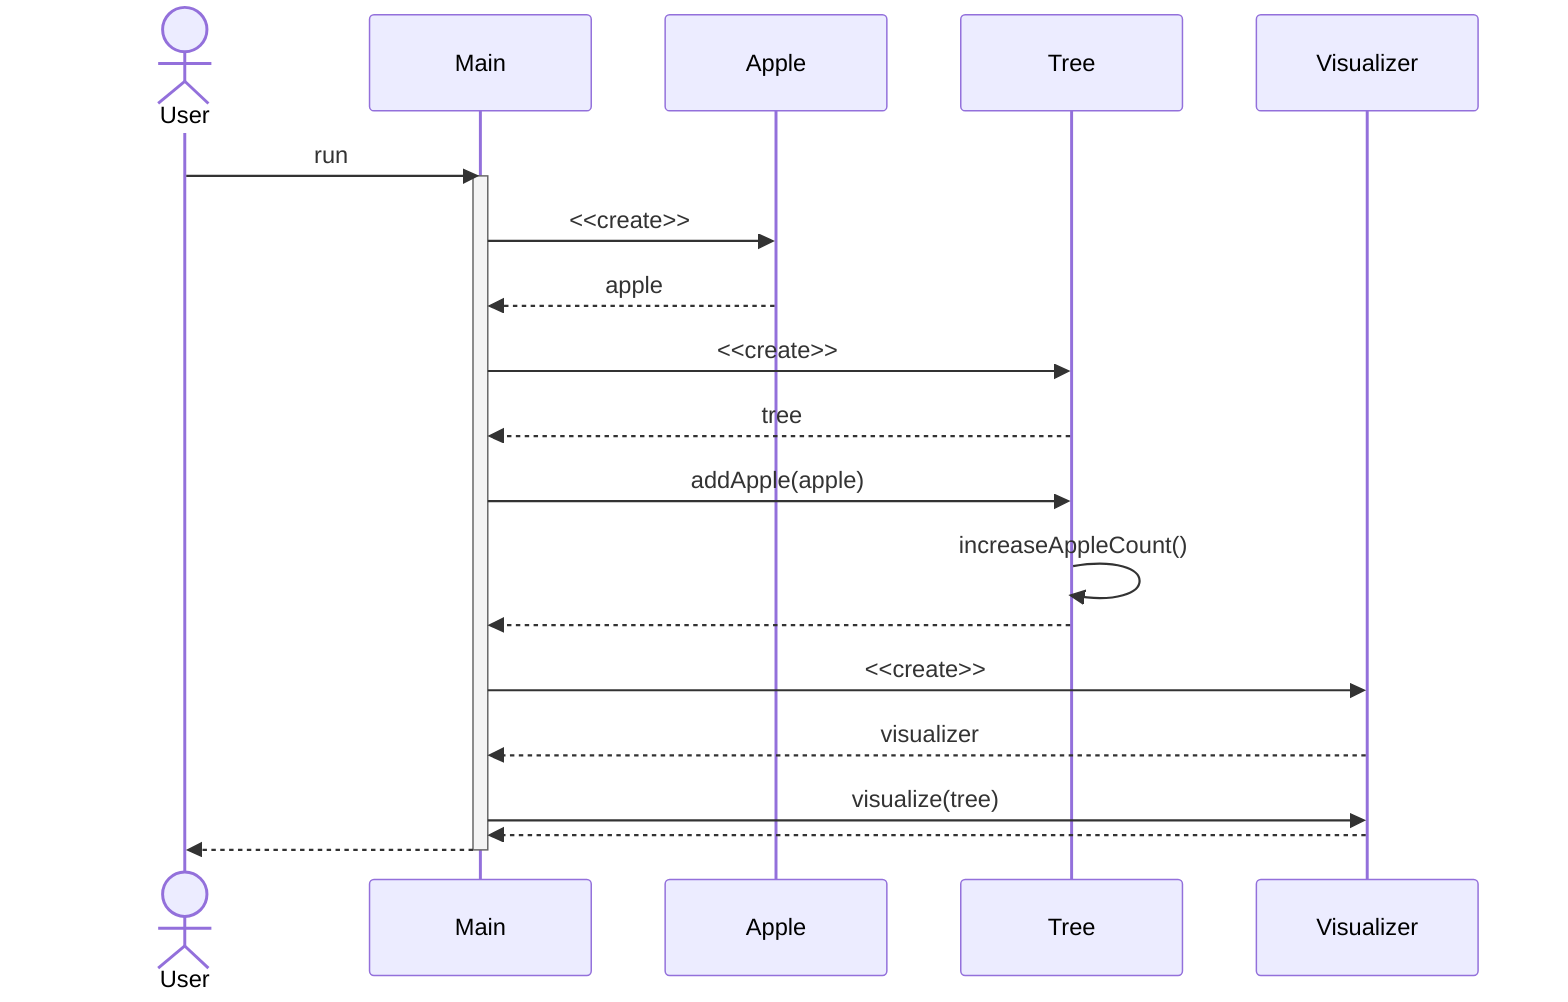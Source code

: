 sequenceDiagram

    actor User
    User ->> Main : run
    activate Main
    participant Apple
    Main ->> Apple : <<create>>
    Apple -->> Main : apple
    participant Tree
    Main ->> Tree : <<create>>
    Tree -->> Main : tree
    Main ->> Tree: addApple(apple)
    Tree ->> Tree: increaseAppleCount()
    Tree -->> Main : 
    participant Visualizer
    Main ->> Visualizer : <<create>>
    Visualizer -->> Main : visualizer
    Main ->> Visualizer : visualize(tree)
    Visualizer -->> Main : 
    Main -->> User : 

   
    deactivate Main